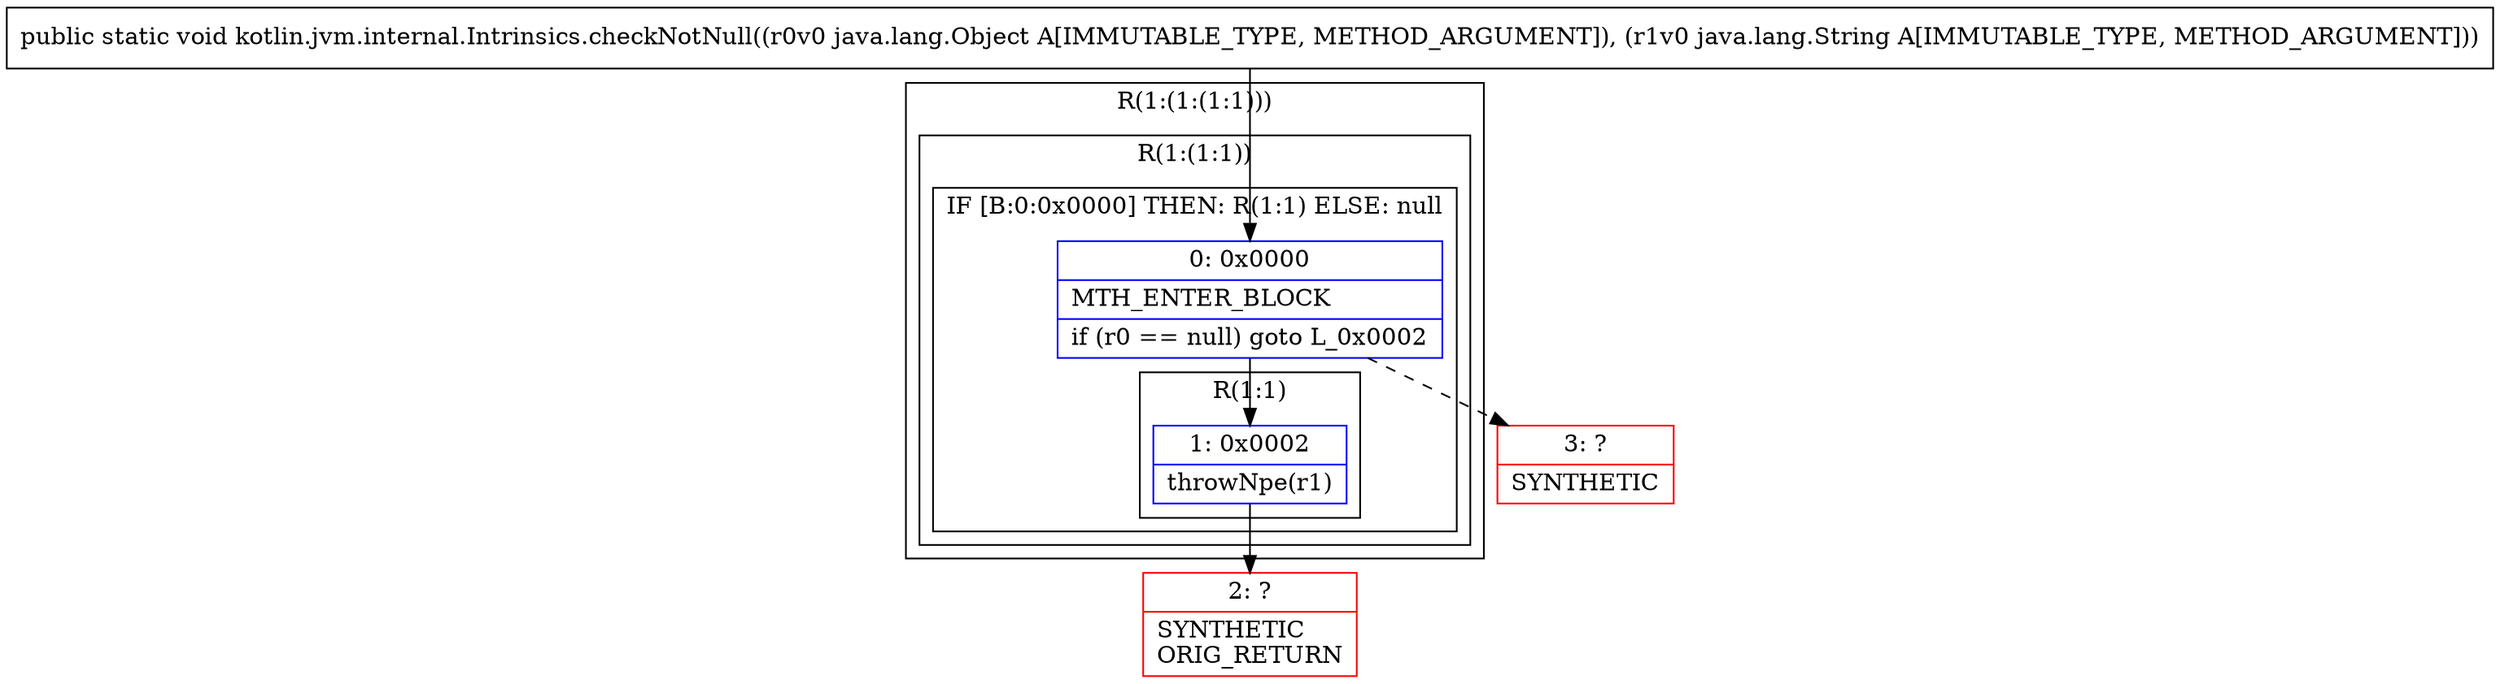 digraph "CFG forkotlin.jvm.internal.Intrinsics.checkNotNull(Ljava\/lang\/Object;Ljava\/lang\/String;)V" {
subgraph cluster_Region_13872653 {
label = "R(1:(1:(1:1)))";
node [shape=record,color=blue];
subgraph cluster_Region_363670101 {
label = "R(1:(1:1))";
node [shape=record,color=blue];
subgraph cluster_IfRegion_1644753860 {
label = "IF [B:0:0x0000] THEN: R(1:1) ELSE: null";
node [shape=record,color=blue];
Node_0 [shape=record,label="{0\:\ 0x0000|MTH_ENTER_BLOCK\l|if (r0 == null) goto L_0x0002\l}"];
subgraph cluster_Region_1490840609 {
label = "R(1:1)";
node [shape=record,color=blue];
Node_1 [shape=record,label="{1\:\ 0x0002|throwNpe(r1)\l}"];
}
}
}
}
Node_2 [shape=record,color=red,label="{2\:\ ?|SYNTHETIC\lORIG_RETURN\l}"];
Node_3 [shape=record,color=red,label="{3\:\ ?|SYNTHETIC\l}"];
MethodNode[shape=record,label="{public static void kotlin.jvm.internal.Intrinsics.checkNotNull((r0v0 java.lang.Object A[IMMUTABLE_TYPE, METHOD_ARGUMENT]), (r1v0 java.lang.String A[IMMUTABLE_TYPE, METHOD_ARGUMENT])) }"];
MethodNode -> Node_0;
Node_0 -> Node_1;
Node_0 -> Node_3[style=dashed];
Node_1 -> Node_2;
}

